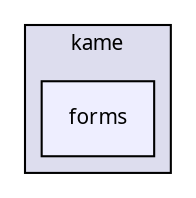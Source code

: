 digraph G {
  compound=true
  node [ fontsize=10, fontname="FreeSans.ttf"];
  edge [ labelfontsize=9, labelfontname="FreeSans.ttf"];
  subgraph clusterdir_86f25382698e49ecc2836ac98faed978 {
    graph [ bgcolor="#ddddee", pencolor="black", label="kame" fontname="FreeSans.ttf", fontsize=10, URL="dir_86f25382698e49ecc2836ac98faed978.html"]
  dir_33b45a67b5f5b16b7ce78470e0fe5f79 [shape=box, label="forms", style="filled", fillcolor="#eeeeff", pencolor="black", URL="dir_33b45a67b5f5b16b7ce78470e0fe5f79.html"];
  }
}

